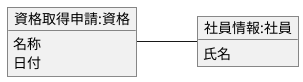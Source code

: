 @startuml kuruma
left to right direction
object "資格取得申請:資格" as  a{
名称
日付
}
object "社員情報:社員" as b {
氏名
}
a -- b
@enduml